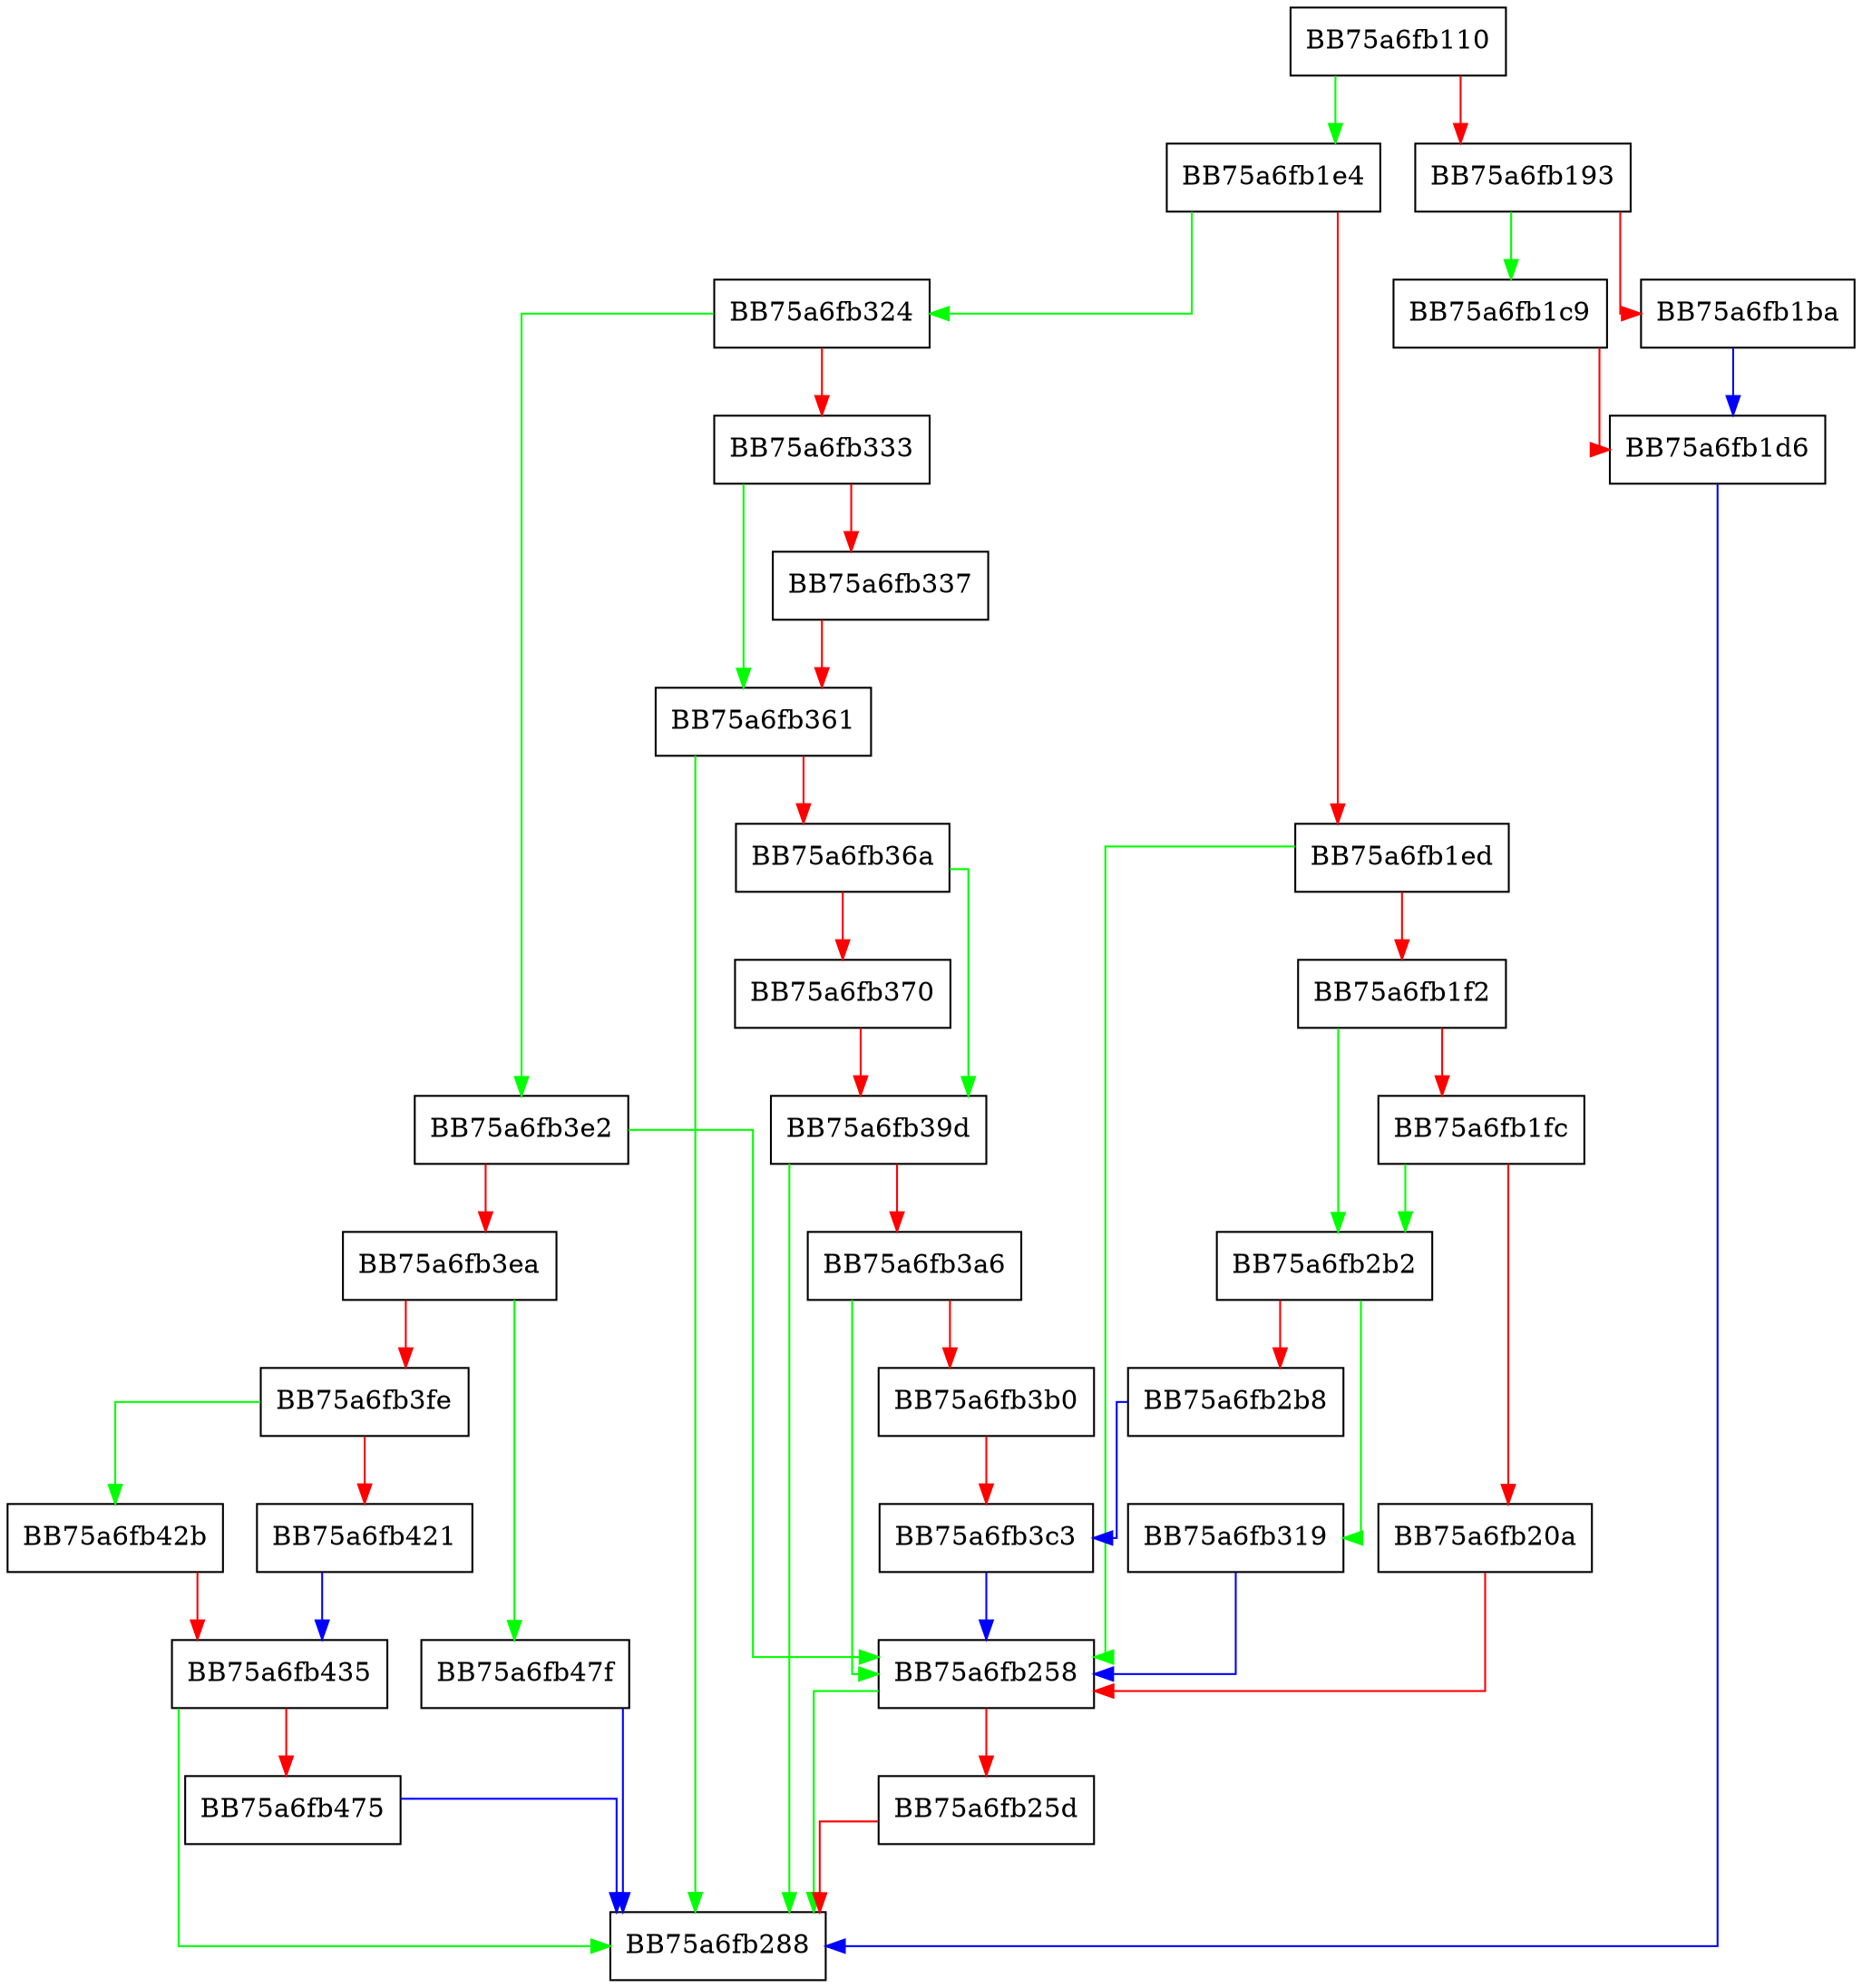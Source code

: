 digraph _start_monitoring_unsafe {
  node [shape="box"];
  graph [splines=ortho];
  BB75a6fb110 -> BB75a6fb1e4 [color="green"];
  BB75a6fb110 -> BB75a6fb193 [color="red"];
  BB75a6fb193 -> BB75a6fb1c9 [color="green"];
  BB75a6fb193 -> BB75a6fb1ba [color="red"];
  BB75a6fb1ba -> BB75a6fb1d6 [color="blue"];
  BB75a6fb1c9 -> BB75a6fb1d6 [color="red"];
  BB75a6fb1d6 -> BB75a6fb288 [color="blue"];
  BB75a6fb1e4 -> BB75a6fb324 [color="green"];
  BB75a6fb1e4 -> BB75a6fb1ed [color="red"];
  BB75a6fb1ed -> BB75a6fb258 [color="green"];
  BB75a6fb1ed -> BB75a6fb1f2 [color="red"];
  BB75a6fb1f2 -> BB75a6fb2b2 [color="green"];
  BB75a6fb1f2 -> BB75a6fb1fc [color="red"];
  BB75a6fb1fc -> BB75a6fb2b2 [color="green"];
  BB75a6fb1fc -> BB75a6fb20a [color="red"];
  BB75a6fb20a -> BB75a6fb258 [color="red"];
  BB75a6fb258 -> BB75a6fb288 [color="green"];
  BB75a6fb258 -> BB75a6fb25d [color="red"];
  BB75a6fb25d -> BB75a6fb288 [color="red"];
  BB75a6fb2b2 -> BB75a6fb319 [color="green"];
  BB75a6fb2b2 -> BB75a6fb2b8 [color="red"];
  BB75a6fb2b8 -> BB75a6fb3c3 [color="blue"];
  BB75a6fb319 -> BB75a6fb258 [color="blue"];
  BB75a6fb324 -> BB75a6fb3e2 [color="green"];
  BB75a6fb324 -> BB75a6fb333 [color="red"];
  BB75a6fb333 -> BB75a6fb361 [color="green"];
  BB75a6fb333 -> BB75a6fb337 [color="red"];
  BB75a6fb337 -> BB75a6fb361 [color="red"];
  BB75a6fb361 -> BB75a6fb288 [color="green"];
  BB75a6fb361 -> BB75a6fb36a [color="red"];
  BB75a6fb36a -> BB75a6fb39d [color="green"];
  BB75a6fb36a -> BB75a6fb370 [color="red"];
  BB75a6fb370 -> BB75a6fb39d [color="red"];
  BB75a6fb39d -> BB75a6fb288 [color="green"];
  BB75a6fb39d -> BB75a6fb3a6 [color="red"];
  BB75a6fb3a6 -> BB75a6fb258 [color="green"];
  BB75a6fb3a6 -> BB75a6fb3b0 [color="red"];
  BB75a6fb3b0 -> BB75a6fb3c3 [color="red"];
  BB75a6fb3c3 -> BB75a6fb258 [color="blue"];
  BB75a6fb3e2 -> BB75a6fb258 [color="green"];
  BB75a6fb3e2 -> BB75a6fb3ea [color="red"];
  BB75a6fb3ea -> BB75a6fb47f [color="green"];
  BB75a6fb3ea -> BB75a6fb3fe [color="red"];
  BB75a6fb3fe -> BB75a6fb42b [color="green"];
  BB75a6fb3fe -> BB75a6fb421 [color="red"];
  BB75a6fb421 -> BB75a6fb435 [color="blue"];
  BB75a6fb42b -> BB75a6fb435 [color="red"];
  BB75a6fb435 -> BB75a6fb288 [color="green"];
  BB75a6fb435 -> BB75a6fb475 [color="red"];
  BB75a6fb475 -> BB75a6fb288 [color="blue"];
  BB75a6fb47f -> BB75a6fb288 [color="blue"];
}